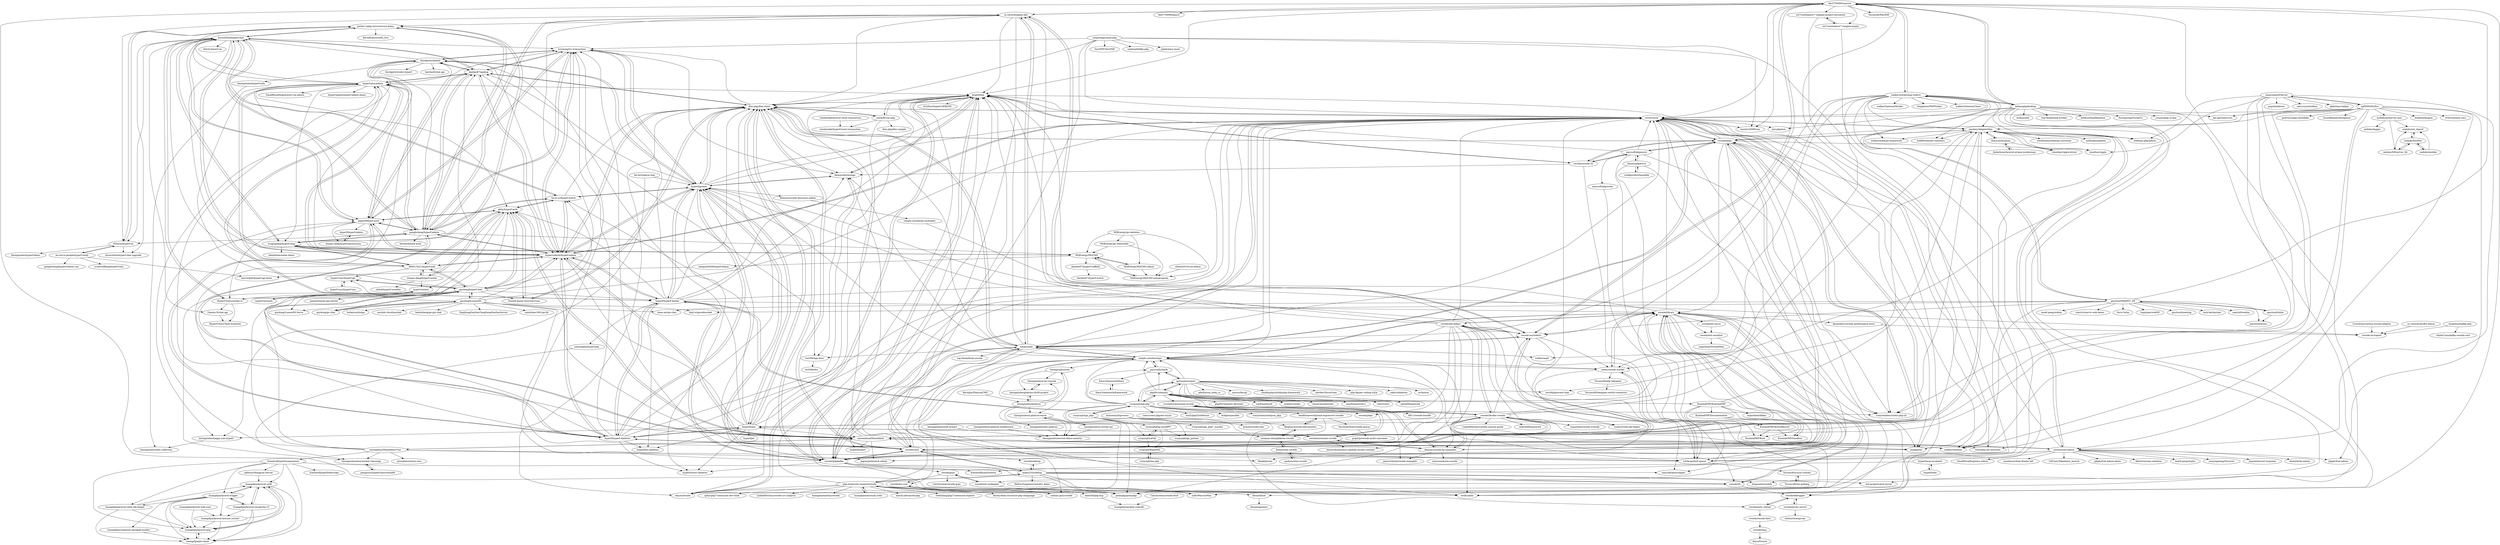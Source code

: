 digraph G {
"fan3750060/wpcore" -> "sy-records/game-ddz"
"fan3750060/wpcore" -> "swoole-inc/webrtc"
"fan3750060/wpcore" -> "fan3750060/pmir2" ["e"=1]
"fan3750060/wpcore" -> "louislivi/SMProxy" ["e"=1]
"fan3750060/wpcore" -> "imiphp/imi" ["e"=1]
"fan3750060/wpcore" -> "we7coreteam/w7-rangine-project-document"
"fan3750060/wpcore" -> "walkor/workerman-webrtc"
"fan3750060/wpcore" -> "swow/swow"
"fan3750060/wpcore" -> "esd-projects/esd-server" ["e"=1]
"fan3750060/wpcore" -> "Yurunsoft/PaySDK" ["e"=1]
"fan3750060/wpcore" -> "polarphp/polarphp" ["e"=1]
"fan3750060/wpcore" -> "swlib/saber" ["e"=1]
"fan3750060/wpcore" -> "lobtao/phpdesktop"
"fan3750060/wpcore" -> "we7coreteam/w7-rangine-empty"
"fan3750060/wpcore" -> "hyperf/box"
"php-extension-research/study" -> "zyfei/WarriorMan"
"php-extension-research/study" -> "mabu233/sdebug"
"php-extension-research/study" -> "huanghantao/study-note"
"php-extension-research/study" -> "swow/swow"
"php-extension-research/study" -> "polarphp/polarphp" ["e"=1]
"php-extension-research/study" -> "elarity/advanced-php" ["e"=1]
"php-extension-research/study" -> "owenliang/php7-extension-explore" ["e"=1]
"php-extension-research/study" -> "elarity/data-structure-php-clanguage" ["e"=1]
"php-extension-research/study" -> "qzfzz/php7-extension-dev-book"
"php-extension-research/study" -> "LinkedDestiny/swoole-src-analysis" ["e"=1]
"php-extension-research/study" -> "huanghantao/tinyswoole"
"php-extension-research/study" -> "hyperf/box"
"php-extension-research/study" -> "libcat/libcat"
"php-extension-research/study" -> "swlib/saber" ["e"=1]
"php-extension-research/study" -> "dixyes/lwmbs"
"lobtao/phpdesktop" -> "polarphp/polarphp" ["e"=1]
"lobtao/phpdesktop" -> "kiddyuchina/Beanbun" ["e"=1]
"lobtao/phpdesktop" -> "swlib/saber" ["e"=1]
"lobtao/phpdesktop" -> "bingcool/swoolefy" ["e"=1]
"lobtao/phpdesktop" -> "xielei/swoole-worker"
"lobtao/phpdesktop" -> "joanhey/AdapterMan"
"lobtao/phpdesktop" -> "walkor/workerman-webrtc"
"lobtao/phpdesktop" -> "jae-jae/QueryList" ["e"=1]
"lobtao/phpdesktop" -> "mix-php/mix" ["e"=1]
"lobtao/phpdesktop" -> "fucongcong/GroupCo" ["e"=1]
"lobtao/phpdesktop" -> "youzan/php-co-koa" ["e"=1]
"lobtao/phpdesktop" -> "woann/chat" ["e"=1]
"lobtao/phpdesktop" -> "top-think/think-worker" ["e"=1]
"lobtao/phpdesktop" -> "fan3750060/wpcore"
"lobtao/phpdesktop" -> "swow/swow"
"we7coreteam/w7-rangine-empty" -> "we7coreteam/w7-rangine-project-document"
"we7coreteam/w7-rangine-empty" -> "Littlesqx/aint-queue"
"swoole/ext-zookeeper" -> "matyhtf/php-kcp"
"swoole/ext-zookeeper" -> "swoole/grpc"
"thirdgerb/chatbot" -> "luzzhong/tcc-transaction"
"thirdgerb/chatbot" -> "daodao97/apidog"
"thirdgerb/chatbot" -> "limingxinleo/hyperf-utils"
"thirdgerb/chatbot" -> "thirdgerb/studio-hyperf"
"thirdgerb/chatbot" -> "hyperf/gotask"
"thirdgerb/chatbot" -> "AuroraYolo/hyperf-chat"
"thirdgerb/chatbot" -> "besthird/chat-api"
"thirdgerb/chatbot" -> "phper666/jwt-auth"
"thirdgerb/chatbot" -> "hyperf-admin/hyperf-admin"
"thirdgerb/chatbot" -> "limingxinleo/happy-join-hyperf"
"huanghantao/study-note" -> "php-extension-research/study"
"qmcloud/WebRTC_IM" -> "qmcloud/momo" ["e"=1]
"qmcloud/WebRTC_IM" -> "qmcloud/zhibo"
"qmcloud/WebRTC_IM" -> "walkor/workerman-webrtc"
"qmcloud/WebRTC_IM" -> "kone-net/go-chat" ["e"=1]
"qmcloud/WebRTC_IM" -> "qmcloud/meeting"
"qmcloud/WebRTC_IM" -> "nick-bai/laychat" ["e"=1]
"qmcloud/WebRTC_IM" -> "matyhtf/webim" ["e"=1]
"qmcloud/WebRTC_IM" -> "moell-peng/webim" ["e"=1]
"qmcloud/WebRTC_IM" -> "imiphp/imi" ["e"=1]
"qmcloud/WebRTC_IM" -> "link1st/gowebsocket" ["e"=1]
"qmcloud/WebRTC_IM" -> "swoole-inc/webrtc"
"qmcloud/WebRTC_IM" -> "starrtc/starrtc-web-demo" ["e"=1]
"qmcloud/WebRTC_IM" -> "fan3750060/wpcore"
"qmcloud/WebRTC_IM" -> "Terry-Ye/im" ["e"=1]
"qmcloud/WebRTC_IM" -> "huguijian/webIM" ["e"=1]
"hyperf/hyperf-skeleton" -> "hyperf/hyperf-docker"
"hyperf/hyperf-skeleton" -> "hyperf/gotask"
"hyperf/hyperf-skeleton" -> "hyperf-admin/hyperf-admin"
"hyperf/hyperf-skeleton" -> "hyperf/box"
"hyperf/hyperf-skeleton" -> "penghcheng/hyperf-admin"
"hyperf/hyperf-skeleton" -> "hyperf/nano"
"hyperf/hyperf-skeleton" -> "luzzhong/tcc-transaction"
"hyperf/hyperf-skeleton" -> "phper666/jwt-auth"
"hyperf/hyperf-skeleton" -> "hyperf/biz-skeleton"
"hyperf/hyperf-skeleton" -> "swow/swow"
"hyperf/hyperf-skeleton" -> "hyperf/swow-skeleton"
"hyperf/hyperf-skeleton" -> "dtm-php/dtm-client"
"hyperf/hyperf-skeleton" -> "swoole/yasd"
"hyperf/hyperf-skeleton" -> "daodao97/apidog"
"hyperf/hyperf-skeleton" -> "thirdgerb/chatbot"
"xiaoguo0426/hyperf-admin" -> "mirrorgdit/hyperf-api-demo"
"simps/mqtt" -> "swoole/phpkafka"
"simps/mqtt" -> "dtm-php/dtm-client"
"simps/mqtt" -> "swoole/yasd"
"simps/mqtt" -> "hyperf/box"
"simps/mqtt" -> "simple-swoole/simps"
"simps/mqtt" -> "swow/swow"
"simps/mqtt" -> "walkor/mqtt" ["e"=1]
"simps/mqtt" -> "swoole-inc/webrtc"
"simps/mqtt" -> "xielei/swoole-worker"
"simps/mqtt" -> "swoole/phpy"
"simps/mqtt" -> "Reasno/fastmongo"
"simps/mqtt" -> "sy-records/game-ddz"
"simps/mqtt" -> "swoole/rfc"
"simps/mqtt" -> "top-think/think-swoole" ["e"=1]
"simps/mqtt" -> "tw2066/api-docs"
"phper666/jwt-auth" -> "donjan-deng/hyperf-permission"
"phper666/jwt-auth" -> "penghcheng/hyperf-admin"
"phper666/jwt-auth" -> "daodao97/apidog"
"phper666/jwt-auth" -> "luzzhong/tcc-transaction"
"phper666/jwt-auth" -> "AuroraYolo/hyperf-chat"
"phper666/jwt-auth" -> "hyperf/hyperf-admin"
"phper666/jwt-auth" -> "qbhy/hyperf-auth"
"phper666/jwt-auth" -> "hyperf-admin/hyperf-admin"
"phper666/jwt-auth" -> "hyperf/hyperf-skeleton"
"phper666/jwt-auth" -> "thirdgerb/chatbot"
"phper666/jwt-auth" -> "Hyperf-Glory/socket-io"
"hyperf/hyperf-docker" -> "hyperf/hyperf-skeleton"
"hyperf/hyperf-docker" -> "dtm-php/dtm-client"
"hyperf/hyperf-docker" -> "hyperf-admin/hyperf-admin"
"hyperf/hyperf-docker" -> "hyperf/gotask"
"hyperf/hyperf-docker" -> "hyperf/box"
"hyperf/hyperf-docker" -> "hyperf-plus/admin"
"hyperf/hyperf-docker" -> "yansongda/hyperf-pay"
"hyperf/hyperf-docker" -> "swow/swow"
"hyperf/hyperf-docker" -> "swoole/phpkafka"
"hyperf/hyperf-docker" -> "swoole/docker-swoole"
"hyperf/hyperf-docker" -> "luzzhong/tcc-transaction"
"hyperf/hyperf-docker" -> "qbhy/hyperf-auth"
"hyperf/hyperf-docker" -> "Reasno/fastmongo"
"hyperf/hyperf-docker" -> "hyperf/biz-skeleton"
"hyperf/hyperf-docker" -> "swoole/library"
"walkor/workerman-webrtc" -> "walkor/mqtt" ["e"=1]
"walkor/workerman-webrtc" -> "zyfei/WarriorMan"
"walkor/workerman-webrtc" -> "qmcloud/WebRTC_IM"
"walkor/workerman-webrtc" -> "walkor/GatewayWorker" ["e"=1]
"walkor/workerman-webrtc" -> "xielei/swoole-worker"
"walkor/workerman-webrtc" -> "joanhey/AdapterMan"
"walkor/workerman-webrtc" -> "blogdaren/PHPForker"
"walkor/workerman-webrtc" -> "webman-php/admin" ["e"=1]
"walkor/workerman-webrtc" -> "simps/mqtt"
"walkor/workerman-webrtc" -> "hsk99/transfer-statistics" ["e"=1]
"walkor/workerman-webrtc" -> "swoole-inc/webrtc"
"walkor/workerman-webrtc" -> "walkor/webman-framework" ["e"=1]
"walkor/workerman-webrtc" -> "fan3750060/wpcore"
"walkor/workerman-webrtc" -> "lobtao/phpdesktop"
"walkor/workerman-webrtc" -> "walkor/GatewayClient" ["e"=1]
"symlex/symlex" -> "phpMv/ubiquity"
"swooletw/awesome-swoole" -> "swoole/awesome-swoole"
"swooletw/awesome-swoole" -> "deminy/swoole-by-examples"
"swooletw/awesome-swoole" -> "swoole/docker-swoole"
"swooletw/awesome-swoole" -> "k911/swoole-bundle" ["e"=1]
"swooletw/awesome-swoole" -> "zendframework/zend-expressive-swoole"
"swooletw/awesome-swoole" -> "james2doyle/swoole-examples"
"deminy/swoole-by-examples" -> "swoole/awesome-swoole"
"deminy/swoole-by-examples" -> "james2doyle/swoole-examples"
"deminy/swoole-by-examples" -> "swoole/library"
"deminy/swoole-by-examples" -> "mezzio/mezzio-swoole" ["e"=1]
"deminy/swoole-by-examples" -> "swooletw/awesome-swoole"
"deminy/swoole-by-examples" -> "swoole/docker-swoole"
"limingxinleo/swoft-project" -> "limingxinleo/service-demo-monitor"
"YaochufaTech/swoole-queue" -> "pupilcp/swoole-multi-consumer"
"xingwenge/canal-php" -> "dtm-php/dtm-client"
"xingwenge/canal-php" -> "swlib/saber" ["e"=1]
"xingwenge/canal-php" -> "louislivi/SMProxy" ["e"=1]
"xingwenge/canal-php" -> "swoole/phpkafka"
"xingwenge/canal-php" -> "TarsPHP/TarsPHP" ["e"=1]
"xingwenge/canal-php" -> "weiboad/kafka-php" ["e"=1]
"xingwenge/canal-php" -> "swow/swow"
"xingwenge/canal-php" -> "luzzhong/tcc-transaction"
"xingwenge/canal-php" -> "jqhph/easy-excel" ["e"=1]
"swoole/grpc" -> "CatsSystem/swoole-grpc"
"swoole/grpc" -> "swoole/ext-zookeeper"
"swoole/grpc" -> "swoole/ext-orm"
"pachico/slim-swoole" -> "kcloze/slim-swoole"
"KumbiaPHP/ActiveRecord" -> "KumbiaPHP/Koot"
"KumbiaPHP/ActiveRecord" -> "KumbiaPHP/Sandbox"
"caohao-go/ycsocket" -> "swoole/ext-orm"
"huangdijia/laravel-ssdb" -> "huangdijia/laravel-ipip"
"huangdijia/laravel-ssdb" -> "huangdijia/laravel-trigger"
"huangdijia/laravel-ssdb" -> "huangdijia/laravel-recaptcha-v3"
"huangdijia/laravel-ssdb" -> "huangdijia/jet-client"
"huangdijia/laravel-ipip" -> "huangdijia/laravel-ssdb"
"huangdijia/laravel-ipip" -> "huangdijia/jet-client"
"ha-ni-cc/hyperf-watch" -> "penghcheng/hyperf-admin"
"ha-ni-cc/hyperf-watch" -> "AuroraYolo/hyperf-chat"
"ha-ni-cc/hyperf-watch" -> "hyperf/gotask"
"ha-ni-cc/hyperf-watch" -> "hyperf-admin/hyperf-admin"
"ha-ni-cc/hyperf-watch" -> "qbhy/hyperf-auth"
"ha-ni-cc/hyperf-watch" -> "dtm-php/dtm-client"
"zendframework/zend-expressive-swoole" -> "kbigbus/swoole-link-monitor"
"zendframework/zend-expressive-swoole" -> "yeoman-chen/phalcon-swoole"
"zendframework/zend-expressive-swoole" -> "YaochufaTech/swoole-queue"
"kbigbus/swoole-link-monitor" -> "zendframework/zend-expressive-swoole"
"kbigbus/swoole-link-monitor" -> "yeoman-chen/phalcon-swoole"
"qmcloud/zhibo" -> "qmcloud/WebRTC_IM"
"qmcloud/zhibo" -> "qmcloud/momo" ["e"=1]
"swoole/ext-orm" -> "caohao-go/ycsocket"
"no-serve-people/hyperf-study" -> "penghcheng/hyperf-admin-vue"
"no-serve-people/hyperf-study" -> "mirrorgdit/hyperf-api-demo"
"no-serve-people/hyperf-study" -> "cruelwolfking/hyperf-rbac"
"no-serve-people/hyperf-study" -> "NiZerin/hyperf-im"
"NiZerin/hyperf-im" -> "no-serve-people/hyperf-study"
"NiZerin/hyperf-im" -> "AuroraYolo/hyperf-chat-upgrade"
"NiZerin/hyperf-im" -> "Jochen-z/php-microservice-demo"
"NiZerin/hyperf-im" -> "limingxinleo/hyperf-demo"
"midoks/midoks" -> "midoks/DnsPod"
"midoks/midoks" -> "midoks/md_xhprof"
"huangdijia/laravel-trigger" -> "huangdijia/laravel-ssdb"
"huangdijia/laravel-trigger" -> "huangdijia/jet-client"
"huangdijia/laravel-trigger" -> "huangdijia/laravel-ipip"
"huangdijia/laravel-trigger" -> "huangdijia/laravel-recaptcha-v3"
"huangdijia/laravel-trigger" -> "huangdijia/composer-package-builder"
"huangdijia/laravel-trigger" -> "huangdijia/laravel-horizon-restart"
"huangdijia/laravel-trigger" -> "huangdijia/laravel-redis-ide-helper"
"mabu233/sdebug" -> "swoole/yasd"
"mabu233/sdebug" -> "swoole/sdebug"
"mabu233/sdebug" -> "php-extension-research/study"
"mabu233/sdebug" -> "swlib/saber" ["e"=1]
"mabu233/sdebug" -> "esd-projects/esd-server" ["e"=1]
"mabu233/sdebug" -> "swow/swow"
"mabu233/sdebug" -> "hyperf/box"
"mabu233/sdebug" -> "bingcool/swoolefy" ["e"=1]
"mabu233/sdebug" -> "HeKunTong/easyswoole3_demo" ["e"=1]
"mabu233/sdebug" -> "polarphp/polarphp" ["e"=1]
"mabu233/sdebug" -> "swoole/rfc"
"swoole/rfc" -> "swoole/debugger"
"swoole/rfc" -> "swoole/library"
"limingxinleo/x-phalcon-middleware" -> "limingxinleo/service-demo-monitor"
"swoole/ext-async" -> "swoole/ext-serialize"
"huangdijia/laravel-horizon-restart" -> "huangdijia/laravel-ipip"
"huangdijia/laravel-horizon-restart" -> "huangdijia/jet-client"
"huangdijia/laravel-horizon-restart" -> "huangdijia/laravel-ssdb"
"swoole/zmq" -> "dizys/Sworm"
"chenxi2015/vue-admin" -> "MQEnergy/MQCMS-miniprogram"
"huangdijia/laravel-recaptcha-v3" -> "huangdijia/laravel-ipip"
"huangdijia/laravel-recaptcha-v3" -> "huangdijia/laravel-ssdb"
"huangdijia/laravel-recaptcha-v3" -> "huangdijia/laravel-trigger"
"huangdijia/laravel-recaptcha-v3" -> "huangdijia/jet-client"
"huangdijia/laravel-recaptcha-v3" -> "huangdijia/laravel-horizon-restart"
"limingxinleo/x-swoole-rpc" -> "limingxinleo/x-phalcon-enum"
"limingxinleo/x-swoole-rpc" -> "limingxinleo/service-demo-monitor"
"limingxinleo/x-phalcon-enum" -> "limingxinleo/service-demo-monitor"
"limingxinleo/x-phalcon-enum" -> "limingxinleo/x-swoole-rpc"
"limingxinleo/biz-phalcon" -> "limingxinleo/service-demo-monitor"
"limingxinleo/x-go-console" -> "limingxinleo/phalcon-thrift-project"
"swoole/phpkafka" -> "hyperf/box"
"swoole/phpkafka" -> "dtm-php/dtm-client"
"swoole/phpkafka" -> "simps/mqtt"
"swoole/phpkafka" -> "swow/swow"
"swoole/phpkafka" -> "swoole/yasd"
"swoole/phpkafka" -> "swoole/rfc"
"swoole/phpkafka" -> "swoole/phpy"
"swoole/phpkafka" -> "luzzhong/tcc-transaction"
"swoole/phpkafka" -> "swoole/library"
"swoole/phpkafka" -> "hyperf/gotask"
"swoole/phpkafka" -> "hyperf/swow-skeleton"
"swoole/phpkafka" -> "hyperf/hyperf-docker"
"swoole/phpkafka" -> "swoole/grpc"
"swoole/phpkafka" -> "easysoft/phiwrapper"
"swoole/phpkafka" -> "swlib/saber" ["e"=1]
"gzydong/LumenIM" -> "gzydong/hyperf-chat"
"gzydong/LumenIM" -> "gzydong/go-chat"
"gzydong/LumenIM" -> "mineadmin/MineAdmin"
"gzydong/LumenIM" -> "TangSengDaoDao/TangSengDaoDaoServer" ["e"=1]
"gzydong/LumenIM" -> "taoshihan1991/go-fly" ["e"=1]
"gzydong/LumenIM" -> "gzydong/LumenIM-Serve"
"gzydong/LumenIM" -> "bufanyun/hotgo" ["e"=1]
"gzydong/LumenIM" -> "kone-net/go-chat" ["e"=1]
"gzydong/LumenIM" -> "hyperf-admin/hyperf-admin"
"gzydong/LumenIM" -> "link1st/gowebsocket" ["e"=1]
"gzydong/LumenIM" -> "hyperf-cms/hyperf-api"
"gzydong/LumenIM" -> "swow/swow"
"gzydong/LumenIM" -> "mochat-cloud/mochat" ["e"=1]
"gzydong/LumenIM" -> "walkor/webman" ["e"=1]
"gzydong/LumenIM" -> "hezhizheng/go-gin-chat" ["e"=1]
"swoole/library" -> "swoole/rfc"
"swoole/library" -> "simple-swoole/simps"
"swoole/library" -> "xielei/swoole-worker"
"swoole/library" -> "swoole/ext-async"
"swoole/library" -> "libcat/libcat"
"swoole/library" -> "swoole/debugger"
"swoole/library" -> "hyperf/box"
"swoole/library" -> "swoole/ext-zookeeper"
"swoole/library" -> "swoole/phpkafka"
"swoole/library" -> "swow/swow"
"swoole/library" -> "deminy/swoole-by-examples"
"swoole/library" -> "kenashkov/swoole-performance-tests"
"swoole/library" -> "swoole/ext-serialize"
"swoole/library" -> "swoole/ide-helper"
"swoole/library" -> "Littlesqx/aint-queue"
"xpf0000/FlyEnv" -> "xianyunleo/EServer"
"xpf0000/FlyEnv" -> "slowlyo/owl-admin"
"xpf0000/FlyEnv" -> "husnilkhatimi/laragonzo"
"xpf0000/FlyEnv" -> "mineadmin/MineAdmin"
"xpf0000/FlyEnv" -> "midoks/mdserver-mac"
"xpf0000/FlyEnv" -> "viest/php-ext-xlswriter" ["e"=1]
"xpf0000/FlyEnv" -> "jqhph/dcat-admin" ["e"=1]
"xpf0000/FlyEnv" -> "leokhoa/laragon" ["e"=1]
"xpf0000/FlyEnv" -> "walkor/webman" ["e"=1]
"xpf0000/FlyEnv" -> "jae-jae/QueryList" ["e"=1]
"xpf0000/FlyEnv" -> "overtrue/easy-sms" ["e"=1]
"xpf0000/FlyEnv" -> "swoole/phpy"
"xpf0000/FlyEnv" -> "godruoyi/php-snowflake" ["e"=1]
"xpf0000/FlyEnv" -> "joanhey/AdapterMan"
"xpf0000/FlyEnv" -> "swow/swow"
"zyfei/WarriorMan" -> "php-extension-research/study"
"libcat/libcat" -> "dtyq/magiclens"
"swow/swow" -> "imiphp/imi" ["e"=1]
"swow/swow" -> "hyperf/hyperf" ["e"=1]
"swow/swow" -> "swlib/saber" ["e"=1]
"swow/swow" -> "swoole/phpy"
"swow/swow" -> "walkor/webman" ["e"=1]
"swow/swow" -> "hyperf-admin/hyperf-admin"
"swow/swow" -> "mix-php/mix" ["e"=1]
"swow/swow" -> "viest/php-ext-xlswriter" ["e"=1]
"swow/swow" -> "crazywhalecc/static-php-cli" ["e"=1]
"swow/swow" -> "swoole/phpkafka"
"swow/swow" -> "mineadmin/MineAdmin"
"swow/swow" -> "louislivi/SMProxy" ["e"=1]
"swow/swow" -> "dtm-php/dtm-client"
"swow/swow" -> "joanhey/AdapterMan"
"swow/swow" -> "hyperf/box"
"swoole/docker-swoole" -> "swoole/ide-helper"
"swoole/docker-swoole" -> "swoole/yasd"
"swoole/docker-swoole" -> "hyperf/hyperf-docker"
"swoole/docker-swoole" -> "deminy/swoole-by-examples"
"swoole/docker-swoole" -> "swooletw/awesome-swoole"
"swoole/docker-swoole" -> "swoole/library"
"swoole/docker-swoole" -> "swoole-inc/webrtc"
"swoole/docker-swoole" -> "swow/swow"
"swoole/docker-swoole" -> "leocavalcante/aws-lambda-swoole-runtime"
"swoole/docker-swoole" -> "osgochina/swoole-crontab" ["e"=1]
"swoole/docker-swoole" -> "wudi/swoole-ide-helper" ["e"=1]
"swoole/docker-swoole" -> "LinkedDestiny/swoole-concise-guide" ["e"=1]
"swoole/docker-swoole" -> "matyhtf/framework" ["e"=1]
"swoole/docker-swoole" -> "hyperf/nano"
"swoole/docker-swoole" -> "imiphp/imi" ["e"=1]
"passwalls/mark" -> "simple-swoole/simps"
"passwalls/mark" -> "gotzmann/comet"
"passwalls/mark" -> "fomo-framework/fomo"
"gotzmann/comet" -> "passwalls/mark"
"gotzmann/comet" -> "spiral/framework" ["e"=1]
"gotzmann/comet" -> "phpMv/ubiquity"
"gotzmann/comet" -> "cycle/orm" ["e"=1]
"gotzmann/comet" -> "rryqszq4/ngx-php"
"gotzmann/comet" -> "simple-swoole/simps"
"gotzmann/comet" -> "adelf/acwa_book_ru" ["e"=1]
"gotzmann/comet" -> "clue/framework-x" ["e"=1]
"gotzmann/comet" -> "morris/lessql" ["e"=1]
"gotzmann/comet" -> "revoltphp/event-loop" ["e"=1]
"gotzmann/comet" -> "chubbyphp/chubbyphp-framework"
"gotzmann/comet" -> "viewi/viewi" ["e"=1]
"gotzmann/comet" -> "skrtdev/NovaGram" ["e"=1]
"gotzmann/comet" -> "php-fig/per-coding-style"
"gotzmann/comet" -> "rakit/validation" ["e"=1]
"joanhey/AdapterMan" -> "walkor/webman" ["e"=1]
"joanhey/AdapterMan" -> "webman-php/admin" ["e"=1]
"joanhey/AdapterMan" -> "Itinysun/laraman"
"joanhey/AdapterMan" -> "crazywhalecc/static-php-cli" ["e"=1]
"joanhey/AdapterMan" -> "swow/swow"
"joanhey/AdapterMan" -> "walkor/webman-framework" ["e"=1]
"joanhey/AdapterMan" -> "cloudtay/ripple" ["e"=1]
"joanhey/AdapterMan" -> "swoole/phpy"
"joanhey/AdapterMan" -> "mineadmin/MineAdmin"
"joanhey/AdapterMan" -> "workbunny/webman-coroutine" ["e"=1]
"joanhey/AdapterMan" -> "saithink/saiadmin" ["e"=1]
"joanhey/AdapterMan" -> "revoltphp/event-loop" ["e"=1]
"joanhey/AdapterMan" -> "hsk99/transfer-statistics" ["e"=1]
"joanhey/AdapterMan" -> "slowlyo/owl-admin"
"joanhey/AdapterMan" -> "cloudtay/ripple-driver" ["e"=1]
"hyperf/nano" -> "hyperf/gotask"
"hyperf/nano" -> "hyperf/box"
"hyperf/nano" -> "swow/swow"
"hyperf/nano" -> "dtm-php/dtm-client"
"hyperf/nano" -> "hyperf/hyperf-skeleton"
"hyperf/nano" -> "hyperf-admin/hyperf-admin"
"hyperf/nano" -> "hyperf/jet"
"hyperf/nano" -> "limingxinleo/happy-join-hyperf"
"hyperf/nano" -> "swoole/awesome-swoole"
"hyperf/nano" -> "hyperf/swow-skeleton"
"hyperf/nano" -> "thirdgerb/chatbot"
"hyperf/nano" -> "ha-ni-cc/hyperf-watch"
"hyperf/nano" -> "swoole/library"
"hyperf/nano" -> "hyperf/biz-skeleton"
"hyperf/nano" -> "mineadmin/MineAdmin"
"hyperf/gotask" -> "hyperf/nano"
"hyperf/gotask" -> "Reasno/fastmongo"
"hyperf/gotask" -> "hyperf/hyperf-skeleton"
"hyperf/gotask" -> "hyperf/swow-skeleton"
"hyperf/gotask" -> "Reasno/swoole-aliyunoss-addon"
"hyperf/gotask" -> "luzzhong/tcc-transaction"
"hyperf/gotask" -> "swoole/yasd"
"hyperf/gotask" -> "hyperf/box"
"hyperf/gotask" -> "dtm-php/dtm-client"
"hyperf/gotask" -> "thirdgerb/chatbot"
"hyperf/gotask" -> "ha-ni-cc/hyperf-watch"
"hyperf/gotask" -> "daodao97/apidog"
"hyperf/gotask" -> "hyperf-admin/hyperf-admin"
"hyperf/gotask" -> "hyperf/hyperf-docker"
"hyperf/gotask" -> "swow/swow"
"daodao97/apidog" -> "hyperf-admin/hyperf-admin"
"daodao97/apidog" -> "luzzhong/tcc-transaction"
"daodao97/apidog" -> "tw2066/api-docs"
"daodao97/apidog" -> "phper666/jwt-auth"
"daodao97/apidog" -> "penghcheng/hyperf-admin"
"daodao97/apidog" -> "thirdgerb/chatbot"
"daodao97/apidog" -> "dtm-php/dtm-client"
"daodao97/apidog" -> "AuroraYolo/hyperf-chat"
"daodao97/apidog" -> "hyperf-plus/admin"
"hyperf-plus/admin" -> "hyperf-admin/hyperf-admin"
"hyperf-plus/admin" -> "penghcheng/hyperf-admin"
"hyperf-plus/admin" -> "869413421/hyperf-mall"
"hyperf-plus/admin" -> "SmallRuralDog/laravel-vue-admin" ["e"=1]
"hyperf-plus/admin" -> "daodao97/apidog"
"hyperf-plus/admin" -> "wuqinqiang/hyperf-shop"
"hyperf-plus/admin" -> "Jochen-z/php-microservice-demo"
"hyperf-plus/admin" -> "hyperf/hyperf-docker"
"hyperf-plus/admin" -> "AuroraYolo/hyperf-chat"
"hyperf-plus/admin" -> "hyperf-admin/hyperf-admin-demo"
"hyperf-plus/admin" -> "hyperf/box"
"hyperf-plus/admin" -> "qbhy/hyperf-auth"
"hyperf-plus/admin" -> "MQEnergy/MQCMS"
"hyperf-plus/admin" -> "phper666/jwt-auth"
"hyperf-plus/admin" -> "luzzhong/tcc-transaction"
"MQEnergy/MQCMS" -> "MQEnergy/MQCMS-admin"
"MQEnergy/MQCMS" -> "xiaoguo0426/hyperf-admin"
"MQEnergy/MQCMS" -> "daodao97/hyperf-scaffold"
"MQEnergy/MQCMS-admin" -> "MQEnergy/MQCMS-miniprogram"
"MQEnergy/MQCMS-admin" -> "MQEnergy/MQCMS"
"we7coreteam/w7-rangine-project-document" -> "we7coreteam/w7-rangine-empty"
"we7coreteam/w7-rangine-project-document" -> "Littlesqx/aint-queue"
"swoole-inc/webrtc" -> "sy-records/game-ddz"
"swoole-inc/webrtc" -> "fan3750060/wpcore"
"swoole-inc/webrtc" -> "Littlesqx/aint-queue"
"swoole-inc/webrtc" -> "simps/mqtt"
"swoole-inc/webrtc" -> "hyperf/gotask"
"swoole-inc/webrtc" -> "swoole/yasd"
"swoole-inc/webrtc" -> "hyperf/box"
"swoole-inc/webrtc" -> "xielei/swoole-worker"
"869413421/hyperf-mall" -> "hyperf-admin/hyperf-admin"
"869413421/hyperf-mall" -> "wuqinqiang/hyperf-shop"
"869413421/hyperf-mall" -> "donjan-deng/hyperf-casbin"
"869413421/hyperf-mall" -> "qbhy/hyperf-auth"
"869413421/hyperf-mall" -> "hyperf-plus/admin"
"869413421/hyperf-mall" -> "hyperf-cms/hyperf-api"
"869413421/hyperf-mall" -> "gzydong/hyperf-chat"
"869413421/hyperf-mall" -> "AuroraYolo/hyperf-chat"
"luzzhong/tcc-transaction" -> "daodao97/apidog"
"luzzhong/tcc-transaction" -> "phper666/jwt-auth"
"luzzhong/tcc-transaction" -> "Reasno/fastmongo"
"luzzhong/tcc-transaction" -> "penghcheng/hyperf-admin"
"luzzhong/tcc-transaction" -> "thirdgerb/chatbot"
"luzzhong/tcc-transaction" -> "hyperf/gotask"
"luzzhong/tcc-transaction" -> "hyperf-admin/hyperf-admin"
"MQEnergy/MQCMS" -> "MQEnergy/MQCMS-miniprogram"
"qbhy/hyperf-auth" -> "donjan-deng/hyperf-casbin"
"qbhy/hyperf-auth" -> "phper666/jwt-auth"
"qbhy/hyperf-auth" -> "hyperf-ext/jwt"
"qbhy/hyperf-auth" -> "869413421/hyperf-mall"
"qbhy/hyperf-auth" -> "mineadmin/MineAdmin"
"qbhy/hyperf-auth" -> "Double-Jin/jin-microservices"
"qbhy/hyperf-auth" -> "ha-ni-cc/hyperf-watch"
"qbhy/hyperf-auth" -> "gzydong/hyperf-chat"
"qbhy/hyperf-auth" -> "Hyperf-Glory/socket-io"
"hyperf-admin/hyperf-admin" -> "daodao97/apidog"
"hyperf-admin/hyperf-admin" -> "hyperf-plus/admin"
"hyperf-admin/hyperf-admin" -> "penghcheng/hyperf-admin"
"hyperf-admin/hyperf-admin" -> "AuroraYolo/hyperf-chat"
"hyperf-admin/hyperf-admin" -> "869413421/hyperf-mall"
"hyperf-admin/hyperf-admin" -> "wuqinqiang/hyperf-shop"
"hyperf-admin/hyperf-admin" -> "swow/swow"
"hyperf-admin/hyperf-admin" -> "hyperf/hyperf-skeleton"
"hyperf-admin/hyperf-admin" -> "luzzhong/tcc-transaction"
"hyperf-admin/hyperf-admin" -> "phper666/jwt-auth"
"hyperf-admin/hyperf-admin" -> "dtm-php/dtm-client"
"hyperf-admin/hyperf-admin" -> "mineadmin/MineAdmin"
"hyperf-admin/hyperf-admin" -> "ha-ni-cc/hyperf-watch"
"hyperf-admin/hyperf-admin" -> "hyperf/hyperf-docker"
"hyperf-admin/hyperf-admin" -> "hyperf/gotask"
"Littlesqx/aint-queue" -> "Yurunsoft/yurun-crawler"
"Littlesqx/aint-queue" -> "xielei/swoole-worker"
"Littlesqx/aint-queue" -> "hyperf/box"
"easysoft/phpsciter" -> "easysoft/phiwrapper"
"donjan-deng/hyperf-permission" -> "hyperf/hyperf-admin"
"sy-records/game-ddz" -> "swoole-inc/webrtc"
"sy-records/game-ddz" -> "fan3750060/wpcore"
"sy-records/game-ddz" -> "NiZerin/hyperf-im"
"sy-records/game-ddz" -> "hyperf/box"
"sy-records/game-ddz" -> "penghcheng/hyperf-admin"
"sy-records/game-ddz" -> "Jochen-z/php-microservice-demo"
"sy-records/game-ddz" -> "dtm-php/dtm-client"
"sy-records/game-ddz" -> "simps/mqtt"
"sy-records/game-ddz" -> "swoole/yasd"
"Jochen-z/php-microservice-demo" -> "NiZerin/hyperf-im"
"Jochen-z/php-microservice-demo" -> "penghcheng/hyperf-admin"
"Jochen-z/php-microservice-demo" -> "wuqinqiang/hyperf-shop"
"Jochen-z/php-microservice-demo" -> "AuroraYolo/hyperf-chat"
"Jochen-z/php-microservice-demo" -> "KevinHubs/swofts_live" ["e"=1]
"penghcheng/hyperf-admin" -> "AuroraYolo/hyperf-chat"
"penghcheng/hyperf-admin" -> "hyperf-admin/hyperf-admin"
"penghcheng/hyperf-admin" -> "Jochen-z/php-microservice-demo"
"penghcheng/hyperf-admin" -> "phper666/jwt-auth"
"penghcheng/hyperf-admin" -> "hyperf-plus/admin"
"penghcheng/hyperf-admin" -> "ha-ni-cc/hyperf-watch"
"penghcheng/hyperf-admin" -> "luzzhong/tcc-transaction"
"penghcheng/hyperf-admin" -> "daodao97/apidog"
"penghcheng/hyperf-admin" -> "wuqinqiang/hyperf-shop"
"penghcheng/hyperf-admin" -> "MQEnergy/MQCMS"
"penghcheng/hyperf-admin" -> "sy-records/game-ddz"
"penghcheng/hyperf-admin" -> "hyperf/hyperf-skeleton"
"penghcheng/hyperf-admin" -> "NiZerin/hyperf-im"
"penghcheng/hyperf-admin" -> "besthird/note-book"
"penghcheng/hyperf-admin" -> "thirdgerb/chatbot"
"simple-swoole/simps" -> "swoole/library"
"simple-swoole/simps" -> "passwalls/mark"
"simple-swoole/simps" -> "simps/mqtt"
"simple-swoole/simps" -> "swow/swow"
"simple-swoole/simps" -> "swoole/yasd"
"simple-swoole/simps" -> "xielei/swoole-worker"
"simple-swoole/simps" -> "swlib/saber" ["e"=1]
"simple-swoole/simps" -> "dtm-php/dtm-client"
"simple-swoole/simps" -> "hyperf/gotask"
"simple-swoole/simps" -> "swoole/phpkafka"
"simple-swoole/simps" -> "Littlesqx/aint-queue"
"simple-swoole/simps" -> "limingxinleo/note"
"simple-swoole/simps" -> "imiphp/imi" ["e"=1]
"simple-swoole/simps" -> "caohao-go/ycsocket"
"simple-swoole/simps" -> "swoole/ext-orm"
"wuqinqiang/hyperf-shop" -> "MQEnergy/MQCMS"
"wuqinqiang/hyperf-shop" -> "Jochen-z/php-microservice-demo"
"wuqinqiang/hyperf-shop" -> "AuroraYolo/hyperf-chat"
"wuqinqiang/hyperf-shop" -> "penghcheng/hyperf-admin"
"wuqinqiang/hyperf-shop" -> "869413421/hyperf-mall"
"wuqinqiang/hyperf-shop" -> "hyperf-admin/hyperf-admin"
"wuqinqiang/hyperf-shop" -> "ideal/kubernetes-demo"
"Reasno/fastmongo" -> "hyperf/box"
"Reasno/fastmongo" -> "hyperf/gotask"
"Reasno/fastmongo" -> "tw2066/api-docs"
"hyperf-ext/jwt" -> "hyperf-ext/auth"
"hyperf-ext/jwt" -> "limingxinleo/easywechat-classmap"
"Yurunsoft/imi-gobang" -> "Yurunsoft/yurun-crawler"
"KumbiaPHP/Documentation" -> "KumbiaPHP/ActiveRecord"
"KumbiaPHP/Documentation" -> "KumbiaPHP/Koot"
"KumbiaPHP/Documentation" -> "KumbiaPHP/Sandbox"
"hyperf-cms/hyperf-api" -> "hyperf-cms/hyperf-cms"
"hyperf-cms/hyperf-api" -> "gzydong/hyperf-chat"
"hyperf-cms/hyperf-cms" -> "hyperf-cms/hyperf-api"
"swoole/sdebug" -> "mabu233/sdebug"
"huangdijia/laravel-web-soar" -> "huangdijia/laravel-ipip"
"huangdijia/laravel-web-soar" -> "huangdijia/laravel-horizon-restart"
"hyperf/hyperf-admin" -> "donjan-deng/hyperf-permission"
"wjcgithub/kafka-php" -> "whiteCcinn/kafka-swoole-core"
"wjcgithub/kafka-php" -> "swoole-inc/report"
"kenashkov/swoole-performance-tests" -> "swoole-inc/report"
"huangdijia/composer-package-builder" -> "huangdijia/jet-client"
"limingxinleo/hyperf-utils" -> "limingxinleo/redis-collection"
"AuroraYolo/hyperf-chat" -> "Hyperf-Glory/socket-io"
"AuroraYolo/hyperf-chat" -> "penghcheng/hyperf-admin"
"AuroraYolo/hyperf-chat" -> "phper666/jwt-auth"
"AuroraYolo/hyperf-chat" -> "hyperf-admin/hyperf-admin"
"AuroraYolo/hyperf-chat" -> "wuqinqiang/hyperf-shop"
"AuroraYolo/hyperf-chat" -> "Stitch-June/sl-im" ["e"=1]
"AuroraYolo/hyperf-chat" -> "NiZerin/hyperf-im"
"AuroraYolo/hyperf-chat" -> "AuroraYolo/hyperf-chat-upgrade"
"AuroraYolo/hyperf-chat" -> "ha-ni-cc/hyperf-watch"
"AuroraYolo/hyperf-chat" -> "daodao97/apidog"
"AuroraYolo/hyperf-chat" -> "luzzhong/tcc-transaction"
"AuroraYolo/hyperf-chat" -> "Gemini-D/chat-api"
"AuroraYolo/hyperf-chat" -> "Jochen-z/php-microservice-demo"
"AuroraYolo/hyperf-chat" -> "MQEnergy/MQCMS"
"matyhtf/php-kcp" -> "huanghantao/php-rocksdb"
"Reasno/swoole-aliyunoss-addon" -> "simple-swoole/rpc-multiplex"
"hyperf-ext/auth" -> "hyperf-ext/jwt"
"daodao97/hyperf-scaffold" -> "daodao97/hyperf-watch"
"MQEnergy/MQCMS-miniprogram" -> "MQEnergy/MQCMS"
"huangdijia/laravel-redis-ide-helper" -> "huangdijia/laravel-ipip"
"huangdijia/laravel-redis-ide-helper" -> "huangdijia/jet-client"
"huangdijia/laravel-redis-ide-helper" -> "huangdijia/laravel-ssdb"
"Crowdstar/vertica-swoole-adapter" -> "swoole-inc/report"
"Yurunsoft/yurun-crawler" -> "Yurunsoft/imi-gobang"
"sy-records/thrift2-hbase" -> "swoole-inc/report"
"donjan-deng/hyperf-casbin" -> "qbhy/hyperf-auth"
"donjan-deng/hyperf-casbin" -> "cblink/hyperf-socialite"
"donjan-deng/hyperf-casbin" -> "hyperf-ext/jwt"
"donjan-deng/hyperf-casbin" -> "869413421/hyperf-mall"
"KumbiaPHP/KumbiaPHP" -> "KumbiaPHP/Documentation"
"KumbiaPHP/KumbiaPHP" -> "KumbiaPHP/ActiveRecord"
"KumbiaPHP/KumbiaPHP" -> "KumbiaPHP/Sandbox"
"KumbiaPHP/KumbiaPHP" -> "KumbiaPHP/Koot"
"KumbiaPHP/KumbiaPHP" -> "argordmel/dbkm"
"KumbiaPHP/KumbiaPHP" -> "joanhey/AdapterMan"
"gzydong/hyperf-chat" -> "gzydong/LumenIM"
"gzydong/hyperf-chat" -> "hyperf-cms/hyperf-api"
"gzydong/hyperf-chat" -> "869413421/hyperf-mall"
"gzydong/hyperf-chat" -> "mineadmin/MineAdmin"
"gzydong/hyperf-chat" -> "Hyperf-Glory/socket-io"
"gzydong/hyperf-chat" -> "qbhy/hyperf-auth"
"gzydong/hyperf-chat" -> "gzydong/LumenIM-Serve"
"gzydong/hyperf-chat" -> "hyperf-admin/hyperf-admin"
"gzydong/hyperf-chat" -> "Double-Jin/jin-microservices"
"gzydong/hyperf-chat" -> "gzydong/go-chat"
"gzydong/hyperf-chat" -> "sy-records/game-ddz"
"gzydong/hyperf-chat" -> "ha-ni-cc/hyperf-watch"
"gzydong/hyperf-chat" -> "hyperf-plus/admin"
"gzydong/hyperf-chat" -> "jiannei/lumen-api-starter" ["e"=1]
"gzydong/hyperf-chat" -> "hyperf/hyperf-docker"
"Gemini-D/chat-api" -> "Hyperf-Glory/Task-Schedule"
"Hyperf-Glory/socket-io" -> "Hyperf-Glory/Task-Schedule"
"Hyperf-Glory/socket-io" -> "AuroraYolo/hyperf-chat"
"Hyperf-Glory/socket-io" -> "Gemini-D/chat-api"
"swoole/yasd" -> "dtm-php/dtm-client"
"swoole/yasd" -> "mabu233/sdebug"
"swoole/yasd" -> "hyperf/gotask"
"swoole/yasd" -> "swoole/phpkafka"
"swoole/yasd" -> "swow/swow"
"swoole/yasd" -> "simps/mqtt"
"swoole/yasd" -> "hyperf/box"
"swoole/yasd" -> "Littlesqx/aint-queue"
"swoole/yasd" -> "swoole/sdebug"
"swoole/yasd" -> "swoole/docker-swoole"
"swoole/yasd" -> "hyperf/hyperf-skeleton"
"swoole/yasd" -> "swoole/library"
"swoole/yasd" -> "swoole-inc/webrtc"
"swoole/yasd" -> "luzzhong/tcc-transaction"
"swoole/yasd" -> "Reasno/fastmongo"
"swoole/awesome-swoole" -> "deminy/swoole-by-examples"
"swoole/awesome-swoole" -> "leocavalcante/aws-lambda-swoole-runtime"
"swoole/awesome-swoole" -> "swooletw/awesome-swoole"
"swoole/awesome-swoole" -> "hyperf/nano"
"tw2066/api-docs" -> "tw2066/dto"
"swoole/swoole-cli" -> "hyperf/box"
"swoole/swoole-cli" -> "swoole/phpy"
"swoole/swoole-cli" -> "Littlesqx/aint-queue"
"swoole/swoole-cli" -> "Reasno/fastmongo"
"swoole/swoole-cli" -> "easysoft/phpmicro"
"xielei/swoole-worker" -> "Yurunsoft/php-tdengine"
"xielei/swoole-worker" -> "Littlesqx/aint-queue"
"xielei/swoole-worker" -> "easysoft/phiwrapper"
"xielei/swoole-worker" -> "swoole/library"
"dixyes/phpmicro" -> "easysoft/phpmicro"
"dixyes/phpmicro" -> "configuredco/haulable"
"dixyes/phpmicro" -> "dixyes/lwmbs"
"dixyes/phpmicro" -> "crazywhalecc/static-php-cli" ["e"=1]
"tal-tech/alarm-dog" -> "limingxinleo/happy-join-hyperf"
"tal-tech/alarm-dog" -> "hyperf/gotask"
"rryqszq4/php-JsonRPC" -> "rryqszq4/yaf-lib"
"rryqszq4/php-JsonRPC" -> "rryqszq4/MadzMQ"
"rryqszq4/php-JsonRPC" -> "rryqszq4/ngx_python"
"midoks/mdserver-mac" -> "midoks/MDserver_64"
"midoks/mdserver-mac" -> "midoks/dagger"
"midoks/mdserver-mac" -> "midoks/md_xhprof"
"rryqszq4/yaf-lib" -> "rryqszq4/php-JsonRPC"
"rryqszq4/yaf-lib" -> "rryqszq4/MadzMQ"
"easysoft/phpmicro" -> "dixyes/phpmicro"
"easysoft/phpmicro" -> "dixyes/lwmbs"
"easysoft/phpmicro" -> "hyperf/box"
"easysoft/phpmicro" -> "crazywhalecc/static-php-cli" ["e"=1]
"easysoft/phpmicro" -> "swow/swow"
"easysoft/phpmicro" -> "swoole/swoole-cli"
"easysoft/phpmicro" -> "easysoft/phpsciter"
"easysoft/phpmicro" -> "swoole/phpy"
"fomo-framework/fomo" -> "fomo-framework/framework"
"midoks/DnsPod" -> "midoks/md_xhprof"
"midoks/DnsPod" -> "midoks/MDserver_64"
"midoks/DnsPod" -> "midoks/midoks"
"midoks/MDserver_64" -> "midoks/DnsPod"
"midoks/MDserver_64" -> "midoks/md_xhprof"
"huangdijia/jet-client" -> "huangdijia/laravel-ipip"
"fomo-framework/framework" -> "fomo-framework/fomo"
"seata/fescar-php" -> "hyperf/box"
"seata/fescar-php" -> "windawake/hyperf-reset-transaction"
"seata/fescar-php" -> "dtm-php/dtm-client"
"seata/fescar-php" -> "dixyes/lwmbs"
"seata/fescar-php" -> "dtm-php/dtm-sample"
"yansongda/hyperf-pay" -> "limingxinleo/easywechat-classmap"
"limingxinleo/happy-join-hyperf" -> "limingxinleo/redis-collection"
"simple-swoole/rpc-multiplex" -> "swoole-inc/report"
"gzydong/go-chat" -> "gzydong/LumenIM"
"gzydong/go-chat" -> "gzydong/hyperf-chat"
"mineadmin/MineAdmin" -> "mineadmin/MineAdmin-Vue"
"mineadmin/MineAdmin" -> "slowlyo/owl-admin"
"mineadmin/MineAdmin" -> "swow/swow"
"mineadmin/MineAdmin" -> "hyperf-admin/hyperf-admin"
"mineadmin/MineAdmin" -> "JaguarJack/catch-admin" ["e"=1]
"mineadmin/MineAdmin" -> "qbhy/hyperf-auth"
"mineadmin/MineAdmin" -> "imiphp/imi" ["e"=1]
"mineadmin/MineAdmin" -> "gzydong/hyperf-chat"
"mineadmin/MineAdmin" -> "dtm-php/dtm-client"
"mineadmin/MineAdmin" -> "swoole/phpy"
"mineadmin/MineAdmin" -> "walkor/webman" ["e"=1]
"mineadmin/MineAdmin" -> "hyperf/hyperf" ["e"=1]
"mineadmin/MineAdmin" -> "joanhey/AdapterMan"
"mineadmin/MineAdmin" -> "viest/php-ext-xlswriter" ["e"=1]
"mineadmin/MineAdmin" -> "hyperf-plus/admin"
"windawake/laravel-reset-transaction" -> "windawake/hyperf-reset-transaction"
"friendsofhyperf/components" -> "huangdijia/laravel-trigger"
"friendsofhyperf/components" -> "addcnos/Hongyan-Server"
"friendsofhyperf/components" -> "friendsofhyperf/sentry"
"friendsofhyperf/components" -> "huangdijia/laravel-ssdb"
"friendsofhyperf/components" -> "huangdijia/jet-client"
"friendsofhyperf/components" -> "huangdijia/laravel-ipip"
"friendsofhyperf/components" -> "friendsofhyperf/telescope"
"friendsofhyperf/components" -> "huangdijia/laravel-redis-ide-helper"
"Double-Jin/jin-microservices" -> "dtm-php/dtm-client"
"Double-Jin/jin-microservices" -> "qbhy/hyperf-auth"
"Yurunsoft/php-tdengine" -> "Yurunsoft/tdengine-restful-connector"
"JieAnthony/laravel-octane-workerman" -> "Itinysun/laraman"
"swoole/auto_reload" -> "swoole/debugger"
"swoole/auto_reload" -> "swoole/swoole-docs"
"dtm-php/dtm-client" -> "seata/fescar-php"
"dtm-php/dtm-client" -> "hyperf/box"
"dtm-php/dtm-client" -> "swoole/yasd"
"dtm-php/dtm-client" -> "swoole/phpkafka"
"dtm-php/dtm-client" -> "swoole/phpy"
"dtm-php/dtm-client" -> "Reasno/fastmongo"
"dtm-php/dtm-client" -> "swow/swow"
"dtm-php/dtm-client" -> "daodao97/apidog"
"dtm-php/dtm-client" -> "luzzhong/tcc-transaction"
"dtm-php/dtm-client" -> "simps/mqtt"
"dtm-php/dtm-client" -> "hyperf/gotask"
"dtm-php/dtm-client" -> "hyperf-admin/hyperf-admin"
"dtm-php/dtm-client" -> "Double-Jin/jin-microservices"
"dtm-php/dtm-client" -> "dixyes/lwmbs"
"dtm-php/dtm-client" -> "hyperf/nano"
"limingxinleo/easywechat-classmap" -> "pengxuxu/hyperf-easywechat6"
"dixyes/lwmbs" -> "hyperf/box"
"addcnos/Hongyan-Server" -> "huangdijia/laravel-ssdb"
"rryqszq4/MadzMQ" -> "rryqszq4/tea-php"
"xianyunleo/EServer" -> "xpf0000/FlyEnv"
"xianyunleo/EServer" -> "cloudtay/ripple" ["e"=1]
"xianyunleo/EServer" -> "webman-php/admin" ["e"=1]
"xianyunleo/EServer" -> "walkor/webman" ["e"=1]
"xianyunleo/EServer" -> "slowlyo/owl-admin"
"xianyunleo/EServer" -> "pupuk/address" ["e"=1]
"xianyunleo/EServer" -> "crazywhalecc/static-php-cli" ["e"=1]
"xianyunleo/EServer" -> "netcccyun/toolbox" ["e"=1]
"xianyunleo/EServer" -> "zjkal/time-helper" ["e"=1]
"xianyunleo/EServer" -> "mineadmin/MineAdmin"
"mineadmin/MineAdmin-Vue" -> "mineadmin/MineAdmin"
"mineadmin/MineAdmin-Vue" -> "qbhy/hyperf-auth"
"mineadmin/MineAdmin-Vue" -> "gzydong/hyperf-chat"
"mineadmin/MineAdmin-Vue" -> "mineadmin/mine-core"
"mineadmin/MineAdmin-Vue" -> "limingxinleo/easywechat-classmap"
"mineadmin/MineAdmin-Vue" -> "JaguarJack/catch-admin" ["e"=1]
"mineadmin/MineAdmin-Vue" -> "friendsofhyperf/components"
"mineadmin/MineAdmin-Vue" -> "phper666/jwt-auth"
"mineadmin/MineAdmin-Vue" -> "kkokk/poster" ["e"=1]
"slowlyo/owl-admin" -> "mineadmin/MineAdmin"
"slowlyo/owl-admin" -> "JaguarJack/catch-admin" ["e"=1]
"slowlyo/owl-admin" -> "jiannei/laravel-response" ["e"=1]
"slowlyo/owl-admin" -> "deatil/larke-admin" ["e"=1]
"slowlyo/owl-admin" -> "jqhph/dcat-admin" ["e"=1]
"slowlyo/owl-admin" -> "SmallRuralDog/amis-admin" ["e"=1]
"slowlyo/owl-admin" -> "mosiboom/dcat-iframe-tab" ["e"=1]
"slowlyo/owl-admin" -> "1nFrastr/likeadmin_laravel" ["e"=1]
"slowlyo/owl-admin" -> "joanhey/AdapterMan"
"slowlyo/owl-admin" -> "jqhph/dcat-admin-demo" ["e"=1]
"slowlyo/owl-admin" -> "kkokk/poster" ["e"=1]
"slowlyo/owl-admin" -> "Abbotton/saas-skeleton" ["e"=1]
"slowlyo/owl-admin" -> "swoole/phpy"
"slowlyo/owl-admin" -> "moell-peng/mojito" ["e"=1]
"slowlyo/owl-admin" -> "youyingxiang/Discover" ["e"=1]
"swoole/proxy-server" -> "chelun/twemproxy" ["e"=1]
"swoole/proxy-server" -> "swoole/debugger"
"rryqszq4/ngx-php" -> "rryqszq4/ngx_php"
"rryqszq4/ngx-php" -> "polarphp/polarphp" ["e"=1]
"rryqszq4/ngx-php" -> "swow/swow"
"rryqszq4/ngx-php" -> "joanhey/AdapterMan"
"rryqszq4/ngx-php" -> "swoole/phpx" ["e"=1]
"rryqszq4/ngx-php" -> "krakjoe/parallel" ["e"=1]
"rryqszq4/ngx-php" -> "passwalls/mark"
"rryqszq4/ngx-php" -> "crazywhalecc/static-php-cli" ["e"=1]
"rryqszq4/ngx-php" -> "gotzmann/comet"
"rryqszq4/ngx-php" -> "phpMv/ubiquity"
"rryqszq4/ngx-php" -> "crazyxman/simdjson_php"
"rryqszq4/ngx-php" -> "concurrent-php/ext-async" ["e"=1]
"rryqszq4/ngx-php" -> "simple-swoole/simps"
"rryqszq4/ngx-php" -> "smi2/phpClickHouse" ["e"=1]
"rryqszq4/ngx-php" -> "dixyes/lwmbs"
"rryqszq4/ngx_php" -> "rryqszq4/ngx-php"
"rryqszq4/ngx_php" -> "rryqszq4/php-JsonRPC"
"rryqszq4/ngx_php" -> "rryqszq4/ngx_php7_tracker"
"rryqszq4/ngx_php" -> "rryqszq4/ngx_python"
"rryqszq4/ngx_php" -> "rryqszq4/yaf-lib"
"MQEnergy/go-websocket" -> "MQEnergy/MQCMS-miniprogram"
"MQEnergy/go-websocket" -> "MQEnergy/MQCMS"
"hyperf/box" -> "dixyes/lwmbs"
"hyperf/box" -> "seata/fescar-php"
"hyperf/box" -> "Reasno/fastmongo"
"hyperf/box" -> "dtm-php/dtm-client"
"hyperf/box" -> "swoole/phpkafka"
"hyperf/box" -> "swoole/swoole-cli"
"hyperf/box" -> "kvnZero/hyperf-APIJSON"
"KevinJay/PhalconCMS" -> "limingxinleo/phalcon"
"swoole/debugger" -> "swoole/auto_reload"
"swoole/debugger" -> "swoole/proxy-server"
"rryqszq4/tea-php" -> "rryqszq4/MadzMQ"
"pengxuxu/hyperf-easywechat6" -> "limingxinleo/easywechat-classmap"
"phpMv/ubiquity" -> "symlex/symlex"
"phpMv/ubiquity" -> "leocavalcante/siler" ["e"=1]
"phpMv/ubiquity" -> "gotzmann/comet"
"phpMv/ubiquity" -> "simple-swoole/simps"
"phpMv/ubiquity" -> "KumbiaPHP/KumbiaPHP"
"phpMv/ubiquity" -> "rryqszq4/ngx-php"
"phpMv/ubiquity" -> "spiral/framework" ["e"=1]
"phpMv/ubiquity" -> "phpMv/ubiquity-devtools"
"phpMv/ubiquity" -> "viewi/viewi" ["e"=1]
"phpMv/ubiquity" -> "clue/framework-x" ["e"=1]
"phpMv/ubiquity" -> "swooletw/awesome-swoole"
"phpMv/ubiquity" -> "passwalls/mark"
"phpMv/ubiquity" -> "ice/framework" ["e"=1]
"phpMv/ubiquity" -> "k911/swoole-bundle" ["e"=1]
"hyperf/odin" -> "hyperf/mcp-incubator"
"swoole/ext-serialize" -> "osgochina/SwooleMan"
"swoole/ext-serialize" -> "swoole/debugger"
"configuredco/haulable" -> "dixyes/phpmicro"
"Itinysun/laraman" -> "joanhey/AdapterMan"
"Itinysun/laraman" -> "JieAnthony/laravel-octane-workerman"
"Itinysun/laraman" -> "cloudtay/ripple-driver" ["e"=1]
"yeoman-chen/phalcon-swoole" -> "kbigbus/swoole-link-monitor"
"yeoman-chen/phalcon-swoole" -> "kcloze/slim-swoole"
"kcloze/slim-swoole" -> "yeoman-chen/phalcon-swoole"
"kcloze/slim-swoole" -> "pachico/slim-swoole"
"swoole/ide-helper" -> "wudi/swoole-ide-helper" ["e"=1]
"swoole/ide-helper" -> "swoole/docker-swoole"
"swoole/ide-helper" -> "swow/swow"
"swoole/ide-helper" -> "swoole/library"
"swoole/ide-helper" -> "swoole/yasd"
"swoole/ide-helper" -> "swoole/phpx" ["e"=1]
"swoole/ide-helper" -> "swoole-inc/webrtc"
"swoole/ide-helper" -> "deminy/swoole-by-examples"
"swoole/ide-helper" -> "hyperf/gotask"
"swoole/ide-helper" -> "swoole/rfc"
"swoole/ide-helper" -> "swlib/saber" ["e"=1]
"swoole/ide-helper" -> "sy-records/game-ddz"
"swoole/ide-helper" -> "polarphp/polarphp" ["e"=1]
"swoole/ide-helper" -> "simple-swoole/simps"
"swoole/ide-helper" -> "osgochina/swoole-crontab" ["e"=1]
"swoole/phpy" -> "swow/swow"
"swoole/phpy" -> "dtm-php/dtm-client"
"swoole/phpy" -> "hyperf/box"
"swoole/phpy" -> "swoole/swoole-cli"
"swoole/phpy" -> "swoole/phpkafka"
"swoole/phpy" -> "joanhey/AdapterMan"
"swoole/phpy" -> "crazywhalecc/static-php-cli" ["e"=1]
"swoole/phpy" -> "simps/mqtt"
"swoole/phpy" -> "mineadmin/MineAdmin"
"swoole/phpy" -> "imiphp/imi" ["e"=1]
"swoole/phpy" -> "cloudtay/ripple" ["e"=1]
"swoole/phpy" -> "easysoft/phpmicro"
"swoole/phpy" -> "swoole/yasd"
"swoole/phpy" -> "walkor/webman" ["e"=1]
"swoole/phpy" -> "swoole/library"
"MQEnergy/go-skeleton" -> "MQEnergy/MQCMS-miniprogram"
"MQEnergy/go-skeleton" -> "MQEnergy/go-websocket"
"MQEnergy/go-skeleton" -> "MQEnergy/MQCMS"
"MQEnergy/go-skeleton" -> "MQEnergy/MQCMS-admin"
"limingxinleo/phalcon" -> "limingxinleo/phalcon-thrift-project"
"limingxinleo/phalcon" -> "limingxinleo/x-go-console"
"limingxinleo/phalcon" -> "limingxinleo/biz-phalcon"
"limingxinleo/phalcon" -> "limingxinleo/x-phalcon-enum"
"limingxinleo/phalcon" -> "limingxinleo/note"
"limingxinleo/phalcon" -> "limingxinleo/service-demo-monitor"
"midoks/md_xhprof" -> "midoks/DnsPod"
"limingxinleo/note" -> "limingxinleo/phalcon-thrift-project"
"limingxinleo/note" -> "limingxinleo/x-go-console"
"limingxinleo/note" -> "limingxinleo/x-phalcon-enum"
"swoole/swoole-docs" -> "swoole/zmq"
"kcloze/multiprocess" -> "kcloze/swoole-jobs" ["e"=1]
"kcloze/multiprocess" -> "yeoman-chen/phalcon-swoole"
"kcloze/multiprocess" -> "kbigbus/swoole-link-monitor"
"kcloze/multiprocess" -> "swoole/auto_reload"
"CatsSystem/swoole-etcd" -> "huanghantao/php-rocksdb"
"hyperf/mcp-incubator" -> "hyperf/odin"
"hyperf/mcp-incubator" -> "friendsofhyperf/sentry"
"limingxinleo/phalcon-thrift-project" -> "limingxinleo/x-go-console"
"limingxinleo/phalcon-thrift-project" -> "limingxinleo/phalcon"
"fan3750060/wpcore" ["l"="-20.21,24.684"]
"sy-records/game-ddz" ["l"="-20.27,24.667"]
"swoole-inc/webrtc" ["l"="-20.244,24.706"]
"fan3750060/pmir2" ["l"="-25.802,-32.828"]
"louislivi/SMProxy" ["l"="-19.086,25.286"]
"imiphp/imi" ["l"="-19.065,25.326"]
"we7coreteam/w7-rangine-project-document" ["l"="-20.175,24.693"]
"walkor/workerman-webrtc" ["l"="-20.194,24.711"]
"swow/swow" ["l"="-20.278,24.696"]
"esd-projects/esd-server" ["l"="-18.931,25.362"]
"Yurunsoft/PaySDK" ["l"="-20.75,26.009"]
"polarphp/polarphp" ["l"="-18.941,25.284"]
"swlib/saber" ["l"="-19.012,25.303"]
"lobtao/phpdesktop" ["l"="-20.199,24.729"]
"we7coreteam/w7-rangine-empty" ["l"="-20.173,24.671"]
"hyperf/box" ["l"="-20.304,24.703"]
"php-extension-research/study" ["l"="-20.359,24.757"]
"zyfei/WarriorMan" ["l"="-20.311,24.764"]
"mabu233/sdebug" ["l"="-20.335,24.736"]
"huanghantao/study-note" ["l"="-20.391,24.779"]
"elarity/advanced-php" ["l"="-19.043,25.372"]
"owenliang/php7-extension-explore" ["l"="-18.885,25.239"]
"elarity/data-structure-php-clanguage" ["l"="-18.975,25.414"]
"qzfzz/php7-extension-dev-book" ["l"="-20.421,24.787"]
"LinkedDestiny/swoole-src-analysis" ["l"="-18.944,25.257"]
"huanghantao/tinyswoole" ["l"="-20.401,24.764"]
"libcat/libcat" ["l"="-20.362,24.787"]
"dixyes/lwmbs" ["l"="-20.321,24.736"]
"kiddyuchina/Beanbun" ["l"="-19.067,25.293"]
"bingcool/swoolefy" ["l"="-18.954,25.322"]
"xielei/swoole-worker" ["l"="-20.228,24.745"]
"joanhey/AdapterMan" ["l"="-20.22,24.701"]
"jae-jae/QueryList" ["l"="-19.189,25.291"]
"mix-php/mix" ["l"="-19.11,25.29"]
"fucongcong/GroupCo" ["l"="-18.921,25.294"]
"youzan/php-co-koa" ["l"="-18.923,25.281"]
"woann/chat" ["l"="-18.943,25.597"]
"top-think/think-worker" ["l"="-20.736,25.948"]
"Littlesqx/aint-queue" ["l"="-20.228,24.721"]
"swoole/ext-zookeeper" ["l"="-20.366,24.819"]
"matyhtf/php-kcp" ["l"="-20.413,24.845"]
"swoole/grpc" ["l"="-20.342,24.813"]
"thirdgerb/chatbot" ["l"="-20.345,24.654"]
"luzzhong/tcc-transaction" ["l"="-20.305,24.657"]
"daodao97/apidog" ["l"="-20.302,24.643"]
"limingxinleo/hyperf-utils" ["l"="-20.396,24.663"]
"thirdgerb/studio-hyperf" ["l"="-20.416,24.649"]
"hyperf/gotask" ["l"="-20.312,24.688"]
"AuroraYolo/hyperf-chat" ["l"="-20.306,24.605"]
"besthird/chat-api" ["l"="-20.393,24.649"]
"phper666/jwt-auth" ["l"="-20.335,24.625"]
"hyperf-admin/hyperf-admin" ["l"="-20.316,24.641"]
"limingxinleo/happy-join-hyperf" ["l"="-20.383,24.678"]
"qmcloud/WebRTC_IM" ["l"="-20.142,24.696"]
"qmcloud/momo" ["l"="52.917,2.964"]
"qmcloud/zhibo" ["l"="-20.102,24.68"]
"kone-net/go-chat" ["l"="3.01,-8.948"]
"qmcloud/meeting" ["l"="-20.09,24.699"]
"nick-bai/laychat" ["l"="-20.672,25.869"]
"matyhtf/webim" ["l"="-19.046,25.254"]
"moell-peng/webim" ["l"="-18.906,25.402"]
"link1st/gowebsocket" ["l"="3.074,-8.941"]
"starrtc/starrtc-web-demo" ["l"="65.018,-13.913"]
"Terry-Ye/im" ["l"="3.026,-8.84"]
"huguijian/webIM" ["l"="-18.865,25.377"]
"hyperf/hyperf-skeleton" ["l"="-20.319,24.665"]
"hyperf/hyperf-docker" ["l"="-20.325,24.676"]
"penghcheng/hyperf-admin" ["l"="-20.298,24.622"]
"hyperf/nano" ["l"="-20.336,24.694"]
"hyperf/biz-skeleton" ["l"="-20.357,24.678"]
"hyperf/swow-skeleton" ["l"="-20.329,24.707"]
"dtm-php/dtm-client" ["l"="-20.301,24.68"]
"swoole/yasd" ["l"="-20.291,24.71"]
"xiaoguo0426/hyperf-admin" ["l"="-20.264,24.528"]
"mirrorgdit/hyperf-api-demo" ["l"="-20.243,24.52"]
"simps/mqtt" ["l"="-20.26,24.715"]
"swoole/phpkafka" ["l"="-20.291,24.721"]
"simple-swoole/simps" ["l"="-20.241,24.769"]
"walkor/mqtt" ["l"="-18.801,25.425"]
"swoole/phpy" ["l"="-20.258,24.689"]
"Reasno/fastmongo" ["l"="-20.287,24.683"]
"swoole/rfc" ["l"="-20.294,24.773"]
"top-think/think-swoole" ["l"="-20.796,25.983"]
"tw2066/api-docs" ["l"="-20.25,24.666"]
"donjan-deng/hyperf-permission" ["l"="-20.404,24.63"]
"hyperf/hyperf-admin" ["l"="-20.407,24.616"]
"qbhy/hyperf-auth" ["l"="-20.332,24.605"]
"Hyperf-Glory/socket-io" ["l"="-20.321,24.58"]
"hyperf-plus/admin" ["l"="-20.315,24.62"]
"yansongda/hyperf-pay" ["l"="-20.37,24.594"]
"swoole/docker-swoole" ["l"="-20.306,24.746"]
"swoole/library" ["l"="-20.287,24.759"]
"walkor/GatewayWorker" ["l"="-18.987,25.367"]
"blogdaren/PHPForker" ["l"="-20.118,24.717"]
"webman-php/admin" ["l"="-18.975,25.599"]
"hsk99/transfer-statistics" ["l"="-18.947,25.67"]
"walkor/webman-framework" ["l"="-18.902,25.591"]
"walkor/GatewayClient" ["l"="-18.936,25.407"]
"symlex/symlex" ["l"="-20.213,24.886"]
"phpMv/ubiquity" ["l"="-20.219,24.841"]
"swooletw/awesome-swoole" ["l"="-20.316,24.81"]
"swoole/awesome-swoole" ["l"="-20.336,24.769"]
"deminy/swoole-by-examples" ["l"="-20.311,24.784"]
"k911/swoole-bundle" ["l"="-15.467,26.225"]
"zendframework/zend-expressive-swoole" ["l"="-20.386,24.901"]
"james2doyle/swoole-examples" ["l"="-20.331,24.831"]
"mezzio/mezzio-swoole" ["l"="-15.356,23.866"]
"limingxinleo/swoft-project" ["l"="-20.08,24.961"]
"limingxinleo/service-demo-monitor" ["l"="-20.081,24.936"]
"YaochufaTech/swoole-queue" ["l"="-20.401,24.944"]
"pupilcp/swoole-multi-consumer" ["l"="-20.408,24.967"]
"xingwenge/canal-php" ["l"="-20.257,24.653"]
"TarsPHP/TarsPHP" ["l"="-18.972,25.317"]
"weiboad/kafka-php" ["l"="-19.016,25.166"]
"jqhph/easy-excel" ["l"="-19.459,25.657"]
"CatsSystem/swoole-grpc" ["l"="-20.372,24.846"]
"swoole/ext-orm" ["l"="-20.272,24.813"]
"pachico/slim-swoole" ["l"="-20.457,24.972"]
"kcloze/slim-swoole" ["l"="-20.438,24.954"]
"KumbiaPHP/ActiveRecord" ["l"="-20.267,24.889"]
"KumbiaPHP/Koot" ["l"="-20.264,24.876"]
"KumbiaPHP/Sandbox" ["l"="-20.253,24.88"]
"caohao-go/ycsocket" ["l"="-20.248,24.81"]
"huangdijia/laravel-ssdb" ["l"="-20.414,24.438"]
"huangdijia/laravel-ipip" ["l"="-20.411,24.427"]
"huangdijia/laravel-trigger" ["l"="-20.425,24.427"]
"huangdijia/laravel-recaptcha-v3" ["l"="-20.411,24.418"]
"huangdijia/jet-client" ["l"="-20.427,24.435"]
"ha-ni-cc/hyperf-watch" ["l"="-20.333,24.64"]
"kbigbus/swoole-link-monitor" ["l"="-20.399,24.921"]
"yeoman-chen/phalcon-swoole" ["l"="-20.413,24.934"]
"no-serve-people/hyperf-study" ["l"="-20.236,24.544"]
"penghcheng/hyperf-admin-vue" ["l"="-20.211,24.523"]
"cruelwolfking/hyperf-rbac" ["l"="-20.224,24.514"]
"NiZerin/hyperf-im" ["l"="-20.258,24.587"]
"AuroraYolo/hyperf-chat-upgrade" ["l"="-20.277,24.572"]
"Jochen-z/php-microservice-demo" ["l"="-20.277,24.604"]
"limingxinleo/hyperf-demo" ["l"="-20.23,24.562"]
"midoks/midoks" ["l"="-20.053,24.537"]
"midoks/DnsPod" ["l"="-20.07,24.533"]
"midoks/md_xhprof" ["l"="-20.075,24.55"]
"huangdijia/composer-package-builder" ["l"="-20.444,24.421"]
"huangdijia/laravel-horizon-restart" ["l"="-20.425,24.415"]
"huangdijia/laravel-redis-ide-helper" ["l"="-20.421,24.445"]
"swoole/sdebug" ["l"="-20.356,24.729"]
"HeKunTong/easyswoole3_demo" ["l"="-18.886,25.486"]
"swoole/debugger" ["l"="-20.319,24.853"]
"limingxinleo/x-phalcon-middleware" ["l"="-20.065,24.953"]
"swoole/ext-async" ["l"="-20.291,24.817"]
"swoole/ext-serialize" ["l"="-20.298,24.838"]
"swoole/zmq" ["l"="-20.346,24.999"]
"dizys/Sworm" ["l"="-20.35,25.025"]
"chenxi2015/vue-admin" ["l"="-20.308,24.501"]
"MQEnergy/MQCMS-miniprogram" ["l"="-20.301,24.528"]
"limingxinleo/x-swoole-rpc" ["l"="-20.098,24.934"]
"limingxinleo/x-phalcon-enum" ["l"="-20.099,24.914"]
"limingxinleo/biz-phalcon" ["l"="-20.067,24.927"]
"limingxinleo/x-go-console" ["l"="-20.102,24.896"]
"limingxinleo/phalcon-thrift-project" ["l"="-20.09,24.892"]
"easysoft/phiwrapper" ["l"="-20.257,24.756"]
"gzydong/LumenIM" ["l"="-20.377,24.617"]
"gzydong/hyperf-chat" ["l"="-20.35,24.609"]
"gzydong/go-chat" ["l"="-20.407,24.596"]
"mineadmin/MineAdmin" ["l"="-20.281,24.636"]
"TangSengDaoDao/TangSengDaoDaoServer" ["l"="2.898,-9.338"]
"taoshihan1991/go-fly" ["l"="3.141,-8.927"]
"gzydong/LumenIM-Serve" ["l"="-20.39,24.591"]
"bufanyun/hotgo" ["l"="3.104,-8.961"]
"hyperf-cms/hyperf-api" ["l"="-20.382,24.577"]
"mochat-cloud/mochat" ["l"="-19.298,25.32"]
"walkor/webman" ["l"="-19.141,25.329"]
"hezhizheng/go-gin-chat" ["l"="2.983,-8.945"]
"kenashkov/swoole-performance-tests" ["l"="-20.214,24.777"]
"swoole/ide-helper" ["l"="-20.275,24.742"]
"xpf0000/FlyEnv" ["l"="-20.19,24.625"]
"xianyunleo/EServer" ["l"="-20.206,24.596"]
"slowlyo/owl-admin" ["l"="-20.223,24.643"]
"husnilkhatimi/laragonzo" ["l"="-20.142,24.595"]
"midoks/mdserver-mac" ["l"="-20.112,24.565"]
"viest/php-ext-xlswriter" ["l"="-19.177,25.329"]
"jqhph/dcat-admin" ["l"="-19.338,25.367"]
"leokhoa/laragon" ["l"="-15.415,27.732"]
"overtrue/easy-sms" ["l"="-19.254,25.375"]
"godruoyi/php-snowflake" ["l"="-19.195,25.363"]
"dtyq/magiclens" ["l"="-20.389,24.805"]
"hyperf/hyperf" ["l"="-19.211,25.24"]
"crazywhalecc/static-php-cli" ["l"="-15.677,26.015"]
"leocavalcante/aws-lambda-swoole-runtime" ["l"="-20.338,24.786"]
"osgochina/swoole-crontab" ["l"="-18.967,25.241"]
"wudi/swoole-ide-helper" ["l"="-19.039,25.279"]
"LinkedDestiny/swoole-concise-guide" ["l"="-18.965,25.289"]
"matyhtf/framework" ["l"="-19.042,25.212"]
"passwalls/mark" ["l"="-20.203,24.82"]
"gotzmann/comet" ["l"="-20.179,24.836"]
"fomo-framework/fomo" ["l"="-20.182,24.899"]
"spiral/framework" ["l"="-15.793,25.978"]
"cycle/orm" ["l"="-15.879,25.854"]
"rryqszq4/ngx-php" ["l"="-20.193,24.792"]
"adelf/acwa_book_ru" ["l"="-43.822,24.514"]
"clue/framework-x" ["l"="-15.702,26.026"]
"morris/lessql" ["l"="-16.123,25.518"]
"revoltphp/event-loop" ["l"="-15.719,25.959"]
"chubbyphp/chubbyphp-framework" ["l"="-20.143,24.859"]
"viewi/viewi" ["l"="-15.657,26.008"]
"skrtdev/NovaGram" ["l"="-43.953,18.688"]
"php-fig/per-coding-style" ["l"="-20.148,24.892"]
"rakit/validation" ["l"="-17.526,23.539"]
"Itinysun/laraman" ["l"="-20.163,24.723"]
"cloudtay/ripple" ["l"="-19.116,25.677"]
"workbunny/webman-coroutine" ["l"="-19.001,25.751"]
"saithink/saiadmin" ["l"="-18.965,25.705"]
"cloudtay/ripple-driver" ["l"="-19.086,25.724"]
"hyperf/jet" ["l"="-20.391,24.698"]
"Reasno/swoole-aliyunoss-addon" ["l"="-20.245,24.737"]
"869413421/hyperf-mall" ["l"="-20.331,24.59"]
"SmallRuralDog/laravel-vue-admin" ["l"="-19.457,25.519"]
"wuqinqiang/hyperf-shop" ["l"="-20.298,24.593"]
"hyperf-admin/hyperf-admin-demo" ["l"="-20.298,24.576"]
"MQEnergy/MQCMS" ["l"="-20.294,24.555"]
"MQEnergy/MQCMS-admin" ["l"="-20.288,24.533"]
"daodao97/hyperf-scaffold" ["l"="-20.279,24.505"]
"donjan-deng/hyperf-casbin" ["l"="-20.333,24.562"]
"hyperf-ext/jwt" ["l"="-20.356,24.544"]
"Double-Jin/jin-microservices" ["l"="-20.355,24.639"]
"Yurunsoft/yurun-crawler" ["l"="-20.152,24.678"]
"easysoft/phpsciter" ["l"="-20.274,24.774"]
"KevinHubs/swofts_live" ["l"="-18.829,25.71"]
"besthird/note-book" ["l"="-20.274,24.583"]
"limingxinleo/note" ["l"="-20.124,24.873"]
"ideal/kubernetes-demo" ["l"="-20.274,24.554"]
"hyperf-ext/auth" ["l"="-20.363,24.519"]
"limingxinleo/easywechat-classmap" ["l"="-20.38,24.551"]
"Yurunsoft/imi-gobang" ["l"="-20.129,24.662"]
"KumbiaPHP/Documentation" ["l"="-20.253,24.892"]
"hyperf-cms/hyperf-cms" ["l"="-20.408,24.559"]
"huangdijia/laravel-web-soar" ["l"="-20.414,24.4"]
"wjcgithub/kafka-php" ["l"="-20.111,24.774"]
"whiteCcinn/kafka-swoole-core" ["l"="-20.084,24.772"]
"swoole-inc/report" ["l"="-20.156,24.775"]
"limingxinleo/redis-collection" ["l"="-20.417,24.67"]
"Stitch-June/sl-im" ["l"="-18.809,25.692"]
"Gemini-D/chat-api" ["l"="-20.311,24.562"]
"huanghantao/php-rocksdb" ["l"="-20.444,24.86"]
"simple-swoole/rpc-multiplex" ["l"="-20.194,24.76"]
"daodao97/hyperf-watch" ["l"="-20.272,24.476"]
"Crowdstar/vertica-swoole-adapter" ["l"="-20.128,24.777"]
"sy-records/thrift2-hbase" ["l"="-20.133,24.788"]
"cblink/hyperf-socialite" ["l"="-20.338,24.529"]
"KumbiaPHP/KumbiaPHP" ["l"="-20.248,24.851"]
"argordmel/dbkm" ["l"="-20.238,24.878"]
"jiannei/lumen-api-starter" ["l"="-19.415,25.619"]
"Hyperf-Glory/Task-Schedule" ["l"="-20.318,24.542"]
"tw2066/dto" ["l"="-20.24,24.631"]
"swoole/swoole-cli" ["l"="-20.274,24.72"]
"easysoft/phpmicro" ["l"="-20.314,24.723"]
"Yurunsoft/php-tdengine" ["l"="-20.166,24.757"]
"dixyes/phpmicro" ["l"="-20.383,24.741"]
"configuredco/haulable" ["l"="-20.428,24.748"]
"tal-tech/alarm-dog" ["l"="-20.414,24.689"]
"rryqszq4/php-JsonRPC" ["l"="-20.058,24.836"]
"rryqszq4/yaf-lib" ["l"="-20.051,24.823"]
"rryqszq4/MadzMQ" ["l"="-20.031,24.837"]
"rryqszq4/ngx_python" ["l"="-20.077,24.84"]
"midoks/MDserver_64" ["l"="-20.088,24.542"]
"midoks/dagger" ["l"="-20.108,24.542"]
"fomo-framework/framework" ["l"="-20.177,24.925"]
"seata/fescar-php" ["l"="-20.35,24.708"]
"windawake/hyperf-reset-transaction" ["l"="-20.418,24.716"]
"dtm-php/dtm-sample" ["l"="-20.393,24.717"]
"mineadmin/MineAdmin-Vue" ["l"="-20.352,24.568"]
"JaguarJack/catch-admin" ["l"="-19.484,25.478"]
"windawake/laravel-reset-transaction" ["l"="-20.462,24.72"]
"friendsofhyperf/components" ["l"="-20.411,24.462"]
"addcnos/Hongyan-Server" ["l"="-20.43,24.455"]
"friendsofhyperf/sentry" ["l"="-20.451,24.445"]
"friendsofhyperf/telescope" ["l"="-20.393,24.448"]
"Yurunsoft/tdengine-restful-connector" ["l"="-20.136,24.761"]
"JieAnthony/laravel-octane-workerman" ["l"="-20.131,24.736"]
"swoole/auto_reload" ["l"="-20.34,24.909"]
"swoole/swoole-docs" ["l"="-20.342,24.963"]
"pengxuxu/hyperf-easywechat6" ["l"="-20.397,24.533"]
"rryqszq4/tea-php" ["l"="-20.012,24.842"]
"pupuk/address" ["l"="-54.529,17.804"]
"netcccyun/toolbox" ["l"="-46.318,14.996"]
"zjkal/time-helper" ["l"="-54.484,-11.494"]
"mineadmin/mine-core" ["l"="-20.372,24.538"]
"kkokk/poster" ["l"="-19.209,25.556"]
"jiannei/laravel-response" ["l"="-19.368,25.615"]
"deatil/larke-admin" ["l"="-19.464,25.553"]
"SmallRuralDog/amis-admin" ["l"="-19.524,25.549"]
"mosiboom/dcat-iframe-tab" ["l"="-19.582,25.638"]
"1nFrastr/likeadmin_laravel" ["l"="-19.6,25.703"]
"jqhph/dcat-admin-demo" ["l"="-19.515,25.565"]
"Abbotton/saas-skeleton" ["l"="-19.588,25.618"]
"moell-peng/mojito" ["l"="-19.406,25.524"]
"youyingxiang/Discover" ["l"="-19.512,25.581"]
"swoole/proxy-server" ["l"="-20.332,24.88"]
"chelun/twemproxy" ["l"="-18.746,25.225"]
"rryqszq4/ngx_php" ["l"="-20.101,24.815"]
"swoole/phpx" ["l"="-18.958,25.227"]
"krakjoe/parallel" ["l"="-15.83,25.851"]
"crazyxman/simdjson_php" ["l"="-20.141,24.813"]
"concurrent-php/ext-async" ["l"="-15.76,25.608"]
"smi2/phpClickHouse" ["l"="1.273,-9.135"]
"rryqszq4/ngx_php7_tracker" ["l"="-20.06,24.802"]
"MQEnergy/go-websocket" ["l"="-20.282,24.522"]
"kvnZero/hyperf-APIJSON" ["l"="-20.373,24.708"]
"KevinJay/PhalconCMS" ["l"="-20.037,24.931"]
"limingxinleo/phalcon" ["l"="-20.08,24.91"]
"leocavalcante/siler" ["l"="-15.962,26.03"]
"phpMv/ubiquity-devtools" ["l"="-20.203,24.865"]
"ice/framework" ["l"="-16.191,26.394"]
"hyperf/odin" ["l"="-20.494,24.417"]
"hyperf/mcp-incubator" ["l"="-20.478,24.429"]
"osgochina/SwooleMan" ["l"="-20.301,24.873"]
"MQEnergy/go-skeleton" ["l"="-20.298,24.515"]
"kcloze/multiprocess" ["l"="-20.377,24.937"]
"kcloze/swoole-jobs" ["l"="-18.928,25.266"]
"CatsSystem/swoole-etcd" ["l"="-20.468,24.872"]
}